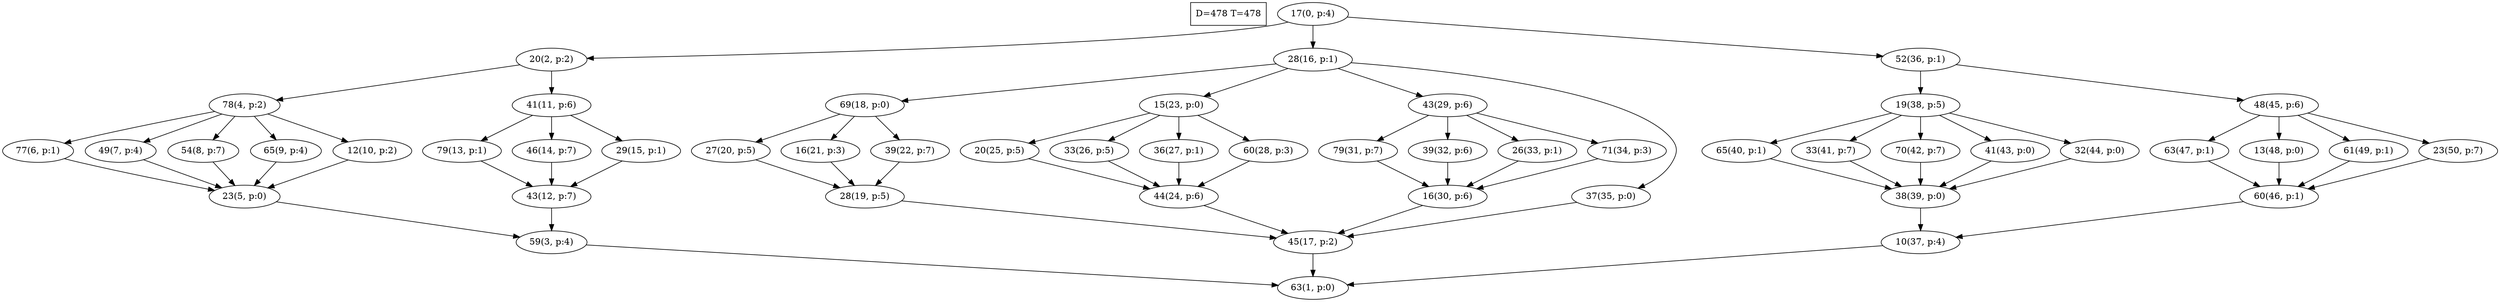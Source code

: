 digraph Task {
i [shape=box, label="D=478 T=478"]; 
0 [label="17(0, p:4)"];
1 [label="63(1, p:0)"];
2 [label="20(2, p:2)"];
3 [label="59(3, p:4)"];
4 [label="78(4, p:2)"];
5 [label="23(5, p:0)"];
6 [label="77(6, p:1)"];
7 [label="49(7, p:4)"];
8 [label="54(8, p:7)"];
9 [label="65(9, p:4)"];
10 [label="12(10, p:2)"];
11 [label="41(11, p:6)"];
12 [label="43(12, p:7)"];
13 [label="79(13, p:1)"];
14 [label="46(14, p:7)"];
15 [label="29(15, p:1)"];
16 [label="28(16, p:1)"];
17 [label="45(17, p:2)"];
18 [label="69(18, p:0)"];
19 [label="28(19, p:5)"];
20 [label="27(20, p:5)"];
21 [label="16(21, p:3)"];
22 [label="39(22, p:7)"];
23 [label="15(23, p:0)"];
24 [label="44(24, p:6)"];
25 [label="20(25, p:5)"];
26 [label="33(26, p:5)"];
27 [label="36(27, p:1)"];
28 [label="60(28, p:3)"];
29 [label="43(29, p:6)"];
30 [label="16(30, p:6)"];
31 [label="79(31, p:7)"];
32 [label="39(32, p:6)"];
33 [label="26(33, p:1)"];
34 [label="71(34, p:3)"];
35 [label="37(35, p:0)"];
36 [label="52(36, p:1)"];
37 [label="10(37, p:4)"];
38 [label="19(38, p:5)"];
39 [label="38(39, p:0)"];
40 [label="65(40, p:1)"];
41 [label="33(41, p:7)"];
42 [label="70(42, p:7)"];
43 [label="41(43, p:0)"];
44 [label="32(44, p:0)"];
45 [label="48(45, p:6)"];
46 [label="60(46, p:1)"];
47 [label="63(47, p:1)"];
48 [label="13(48, p:0)"];
49 [label="61(49, p:1)"];
50 [label="23(50, p:7)"];
0 -> 2;
0 -> 16;
0 -> 36;
2 -> 4;
2 -> 11;
3 -> 1;
4 -> 6;
4 -> 7;
4 -> 8;
4 -> 9;
4 -> 10;
5 -> 3;
6 -> 5;
7 -> 5;
8 -> 5;
9 -> 5;
10 -> 5;
11 -> 13;
11 -> 14;
11 -> 15;
12 -> 3;
13 -> 12;
14 -> 12;
15 -> 12;
16 -> 18;
16 -> 23;
16 -> 29;
16 -> 35;
17 -> 1;
18 -> 20;
18 -> 21;
18 -> 22;
19 -> 17;
20 -> 19;
21 -> 19;
22 -> 19;
23 -> 25;
23 -> 26;
23 -> 27;
23 -> 28;
24 -> 17;
25 -> 24;
26 -> 24;
27 -> 24;
28 -> 24;
29 -> 31;
29 -> 32;
29 -> 33;
29 -> 34;
30 -> 17;
31 -> 30;
32 -> 30;
33 -> 30;
34 -> 30;
35 -> 17;
36 -> 38;
36 -> 45;
37 -> 1;
38 -> 40;
38 -> 41;
38 -> 42;
38 -> 43;
38 -> 44;
39 -> 37;
40 -> 39;
41 -> 39;
42 -> 39;
43 -> 39;
44 -> 39;
45 -> 47;
45 -> 48;
45 -> 49;
45 -> 50;
46 -> 37;
47 -> 46;
48 -> 46;
49 -> 46;
50 -> 46;
}